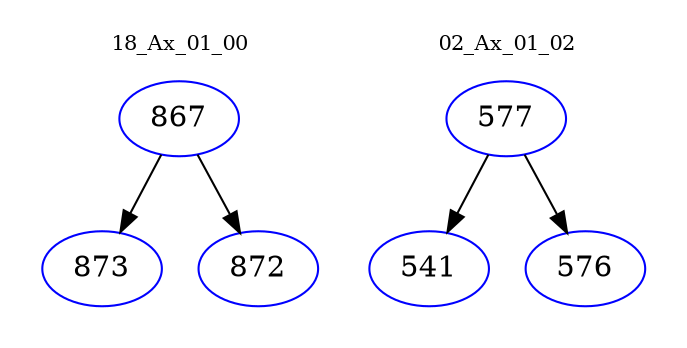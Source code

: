 digraph{
subgraph cluster_0 {
color = white
label = "18_Ax_01_00";
fontsize=10;
T0_867 [label="867", color="blue"]
T0_867 -> T0_873 [color="black"]
T0_873 [label="873", color="blue"]
T0_867 -> T0_872 [color="black"]
T0_872 [label="872", color="blue"]
}
subgraph cluster_1 {
color = white
label = "02_Ax_01_02";
fontsize=10;
T1_577 [label="577", color="blue"]
T1_577 -> T1_541 [color="black"]
T1_541 [label="541", color="blue"]
T1_577 -> T1_576 [color="black"]
T1_576 [label="576", color="blue"]
}
}

